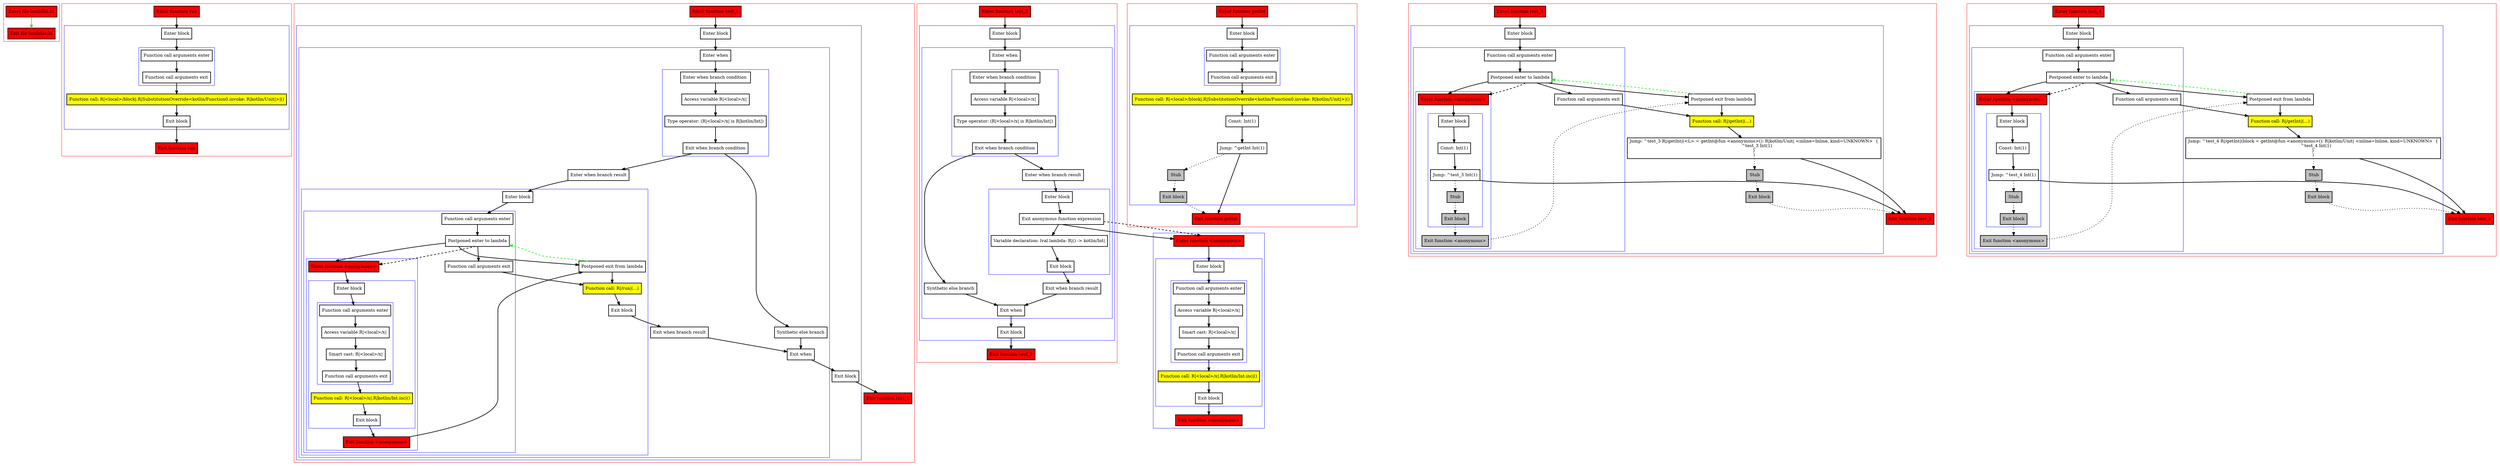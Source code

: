 digraph lambdas_kt {
    graph [nodesep=3]
    node [shape=box penwidth=2]
    edge [penwidth=2]

    subgraph cluster_0 {
        color=red
        0 [label="Enter file lambdas.kt" style="filled" fillcolor=red];
        1 [label="Exit file lambdas.kt" style="filled" fillcolor=red];
    }
    0 -> {1} [color=green];

    subgraph cluster_1 {
        color=red
        2 [label="Enter function run" style="filled" fillcolor=red];
        subgraph cluster_2 {
            color=blue
            3 [label="Enter block"];
            subgraph cluster_3 {
                color=blue
                4 [label="Function call arguments enter"];
                5 [label="Function call arguments exit"];
            }
            6 [label="Function call: R|<local>/block|.R|SubstitutionOverride<kotlin/Function0.invoke: R|kotlin/Unit|>|()" style="filled" fillcolor=yellow];
            7 [label="Exit block"];
        }
        8 [label="Exit function run" style="filled" fillcolor=red];
    }
    2 -> {3};
    3 -> {4};
    4 -> {5};
    5 -> {6};
    6 -> {7};
    7 -> {8};

    subgraph cluster_4 {
        color=red
        9 [label="Enter function test_1" style="filled" fillcolor=red];
        subgraph cluster_5 {
            color=blue
            10 [label="Enter block"];
            subgraph cluster_6 {
                color=blue
                11 [label="Enter when"];
                subgraph cluster_7 {
                    color=blue
                    12 [label="Enter when branch condition "];
                    13 [label="Access variable R|<local>/x|"];
                    14 [label="Type operator: (R|<local>/x| is R|kotlin/Int|)"];
                    15 [label="Exit when branch condition"];
                }
                16 [label="Synthetic else branch"];
                17 [label="Enter when branch result"];
                subgraph cluster_8 {
                    color=blue
                    18 [label="Enter block"];
                    subgraph cluster_9 {
                        color=blue
                        19 [label="Function call arguments enter"];
                        20 [label="Postponed enter to lambda"];
                        subgraph cluster_10 {
                            color=blue
                            21 [label="Enter function <anonymous>" style="filled" fillcolor=red];
                            subgraph cluster_11 {
                                color=blue
                                22 [label="Enter block"];
                                subgraph cluster_12 {
                                    color=blue
                                    23 [label="Function call arguments enter"];
                                    24 [label="Access variable R|<local>/x|"];
                                    25 [label="Smart cast: R|<local>/x|"];
                                    26 [label="Function call arguments exit"];
                                }
                                27 [label="Function call: R|<local>/x|.R|kotlin/Int.inc|()" style="filled" fillcolor=yellow];
                                28 [label="Exit block"];
                            }
                            29 [label="Exit function <anonymous>" style="filled" fillcolor=red];
                        }
                        30 [label="Function call arguments exit"];
                    }
                    31 [label="Postponed exit from lambda"];
                    32 [label="Function call: R|/run|(...)" style="filled" fillcolor=yellow];
                    33 [label="Exit block"];
                }
                34 [label="Exit when branch result"];
                35 [label="Exit when"];
            }
            36 [label="Exit block"];
        }
        37 [label="Exit function test_1" style="filled" fillcolor=red];
    }
    9 -> {10};
    10 -> {11};
    11 -> {12};
    12 -> {13};
    13 -> {14};
    14 -> {15};
    15 -> {16 17};
    16 -> {35};
    17 -> {18};
    18 -> {19};
    19 -> {20};
    20 -> {21 30 31};
    20 -> {21} [style=dashed];
    21 -> {22};
    22 -> {23};
    23 -> {24};
    24 -> {25};
    25 -> {26};
    26 -> {27};
    27 -> {28};
    28 -> {29};
    29 -> {31};
    30 -> {32};
    31 -> {32};
    31 -> {20} [color=green style=dashed];
    32 -> {33};
    33 -> {34};
    34 -> {35};
    35 -> {36};
    36 -> {37};

    subgraph cluster_13 {
        color=red
        38 [label="Enter function test_2" style="filled" fillcolor=red];
        subgraph cluster_14 {
            color=blue
            39 [label="Enter block"];
            subgraph cluster_15 {
                color=blue
                40 [label="Enter when"];
                subgraph cluster_16 {
                    color=blue
                    41 [label="Enter when branch condition "];
                    42 [label="Access variable R|<local>/x|"];
                    43 [label="Type operator: (R|<local>/x| is R|kotlin/Int|)"];
                    44 [label="Exit when branch condition"];
                }
                45 [label="Synthetic else branch"];
                46 [label="Enter when branch result"];
                subgraph cluster_17 {
                    color=blue
                    47 [label="Enter block"];
                    48 [label="Exit anonymous function expression"];
                    49 [label="Variable declaration: lval lambda: R|() -> kotlin/Int|"];
                    50 [label="Exit block"];
                }
                51 [label="Exit when branch result"];
                52 [label="Exit when"];
            }
            53 [label="Exit block"];
        }
        54 [label="Exit function test_2" style="filled" fillcolor=red];
    }
    subgraph cluster_18 {
        color=blue
        55 [label="Enter function <anonymous>" style="filled" fillcolor=red];
        subgraph cluster_19 {
            color=blue
            56 [label="Enter block"];
            subgraph cluster_20 {
                color=blue
                57 [label="Function call arguments enter"];
                58 [label="Access variable R|<local>/x|"];
                59 [label="Smart cast: R|<local>/x|"];
                60 [label="Function call arguments exit"];
            }
            61 [label="Function call: R|<local>/x|.R|kotlin/Int.inc|()" style="filled" fillcolor=yellow];
            62 [label="Exit block"];
        }
        63 [label="Exit function <anonymous>" style="filled" fillcolor=red];
    }
    38 -> {39};
    39 -> {40};
    40 -> {41};
    41 -> {42};
    42 -> {43};
    43 -> {44};
    44 -> {45 46};
    45 -> {52};
    46 -> {47};
    47 -> {48};
    48 -> {49 55};
    48 -> {55} [style=dashed];
    49 -> {50};
    50 -> {51};
    51 -> {52};
    52 -> {53};
    53 -> {54};
    55 -> {56};
    56 -> {57};
    57 -> {58};
    58 -> {59};
    59 -> {60};
    60 -> {61};
    61 -> {62};
    62 -> {63};

    subgraph cluster_21 {
        color=red
        64 [label="Enter function getInt" style="filled" fillcolor=red];
        subgraph cluster_22 {
            color=blue
            65 [label="Enter block"];
            subgraph cluster_23 {
                color=blue
                66 [label="Function call arguments enter"];
                67 [label="Function call arguments exit"];
            }
            68 [label="Function call: R|<local>/block|.R|SubstitutionOverride<kotlin/Function0.invoke: R|kotlin/Unit|>|()" style="filled" fillcolor=yellow];
            69 [label="Const: Int(1)"];
            70 [label="Jump: ^getInt Int(1)"];
            71 [label="Stub" style="filled" fillcolor=gray];
            72 [label="Exit block" style="filled" fillcolor=gray];
        }
        73 [label="Exit function getInt" style="filled" fillcolor=red];
    }
    64 -> {65};
    65 -> {66};
    66 -> {67};
    67 -> {68};
    68 -> {69};
    69 -> {70};
    70 -> {73};
    70 -> {71} [style=dotted];
    71 -> {72} [style=dotted];
    72 -> {73} [style=dotted];

    subgraph cluster_24 {
        color=red
        74 [label="Enter function test_3" style="filled" fillcolor=red];
        subgraph cluster_25 {
            color=blue
            75 [label="Enter block"];
            subgraph cluster_26 {
                color=blue
                76 [label="Function call arguments enter"];
                77 [label="Postponed enter to lambda"];
                subgraph cluster_27 {
                    color=blue
                    78 [label="Enter function <anonymous>" style="filled" fillcolor=red];
                    subgraph cluster_28 {
                        color=blue
                        79 [label="Enter block"];
                        80 [label="Const: Int(1)"];
                        81 [label="Jump: ^test_3 Int(1)"];
                        82 [label="Stub" style="filled" fillcolor=gray];
                        83 [label="Exit block" style="filled" fillcolor=gray];
                    }
                    84 [label="Exit function <anonymous>" style="filled" fillcolor=gray];
                }
                85 [label="Function call arguments exit"];
            }
            86 [label="Postponed exit from lambda"];
            87 [label="Function call: R|/getInt|(...)" style="filled" fillcolor=yellow];
            88 [label="Jump: ^test_3 R|/getInt|(<L> = getInt@fun <anonymous>(): R|kotlin/Unit| <inline=Inline, kind=UNKNOWN>  {
    ^test_3 Int(1)
}
)"];
            89 [label="Stub" style="filled" fillcolor=gray];
            90 [label="Exit block" style="filled" fillcolor=gray];
        }
        91 [label="Exit function test_3" style="filled" fillcolor=red];
    }
    74 -> {75};
    75 -> {76};
    76 -> {77};
    77 -> {78 85 86};
    77 -> {78} [style=dashed];
    78 -> {79};
    79 -> {80};
    80 -> {81};
    81 -> {91};
    81 -> {82} [style=dotted];
    82 -> {83} [style=dotted];
    83 -> {84} [style=dotted];
    84 -> {86} [style=dotted];
    85 -> {87};
    86 -> {87};
    86 -> {77} [color=green style=dashed];
    87 -> {88};
    88 -> {91};
    88 -> {89} [style=dotted];
    89 -> {90} [style=dotted];
    90 -> {91} [style=dotted];

    subgraph cluster_29 {
        color=red
        92 [label="Enter function test_4" style="filled" fillcolor=red];
        subgraph cluster_30 {
            color=blue
            93 [label="Enter block"];
            subgraph cluster_31 {
                color=blue
                94 [label="Function call arguments enter"];
                95 [label="Postponed enter to lambda"];
                subgraph cluster_32 {
                    color=blue
                    96 [label="Enter function <anonymous>" style="filled" fillcolor=red];
                    subgraph cluster_33 {
                        color=blue
                        97 [label="Enter block"];
                        98 [label="Const: Int(1)"];
                        99 [label="Jump: ^test_4 Int(1)"];
                        100 [label="Stub" style="filled" fillcolor=gray];
                        101 [label="Exit block" style="filled" fillcolor=gray];
                    }
                    102 [label="Exit function <anonymous>" style="filled" fillcolor=gray];
                }
                103 [label="Function call arguments exit"];
            }
            104 [label="Postponed exit from lambda"];
            105 [label="Function call: R|/getInt|(...)" style="filled" fillcolor=yellow];
            106 [label="Jump: ^test_4 R|/getInt|(block = getInt@fun <anonymous>(): R|kotlin/Unit| <inline=Inline, kind=UNKNOWN>  {
    ^test_4 Int(1)
}
)"];
            107 [label="Stub" style="filled" fillcolor=gray];
            108 [label="Exit block" style="filled" fillcolor=gray];
        }
        109 [label="Exit function test_4" style="filled" fillcolor=red];
    }
    92 -> {93};
    93 -> {94};
    94 -> {95};
    95 -> {96 103 104};
    95 -> {96} [style=dashed];
    96 -> {97};
    97 -> {98};
    98 -> {99};
    99 -> {109};
    99 -> {100} [style=dotted];
    100 -> {101} [style=dotted];
    101 -> {102} [style=dotted];
    102 -> {104} [style=dotted];
    103 -> {105};
    104 -> {105};
    104 -> {95} [color=green style=dashed];
    105 -> {106};
    106 -> {109};
    106 -> {107} [style=dotted];
    107 -> {108} [style=dotted];
    108 -> {109} [style=dotted];

}
